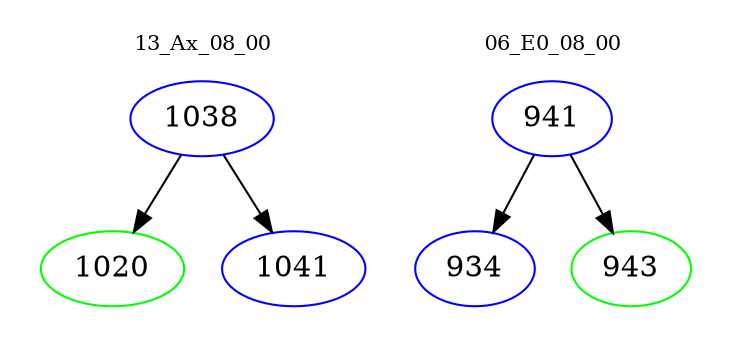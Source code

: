 digraph{
subgraph cluster_0 {
color = white
label = "13_Ax_08_00";
fontsize=10;
T0_1038 [label="1038", color="blue"]
T0_1038 -> T0_1020 [color="black"]
T0_1020 [label="1020", color="green"]
T0_1038 -> T0_1041 [color="black"]
T0_1041 [label="1041", color="blue"]
}
subgraph cluster_1 {
color = white
label = "06_E0_08_00";
fontsize=10;
T1_941 [label="941", color="blue"]
T1_941 -> T1_934 [color="black"]
T1_934 [label="934", color="blue"]
T1_941 -> T1_943 [color="black"]
T1_943 [label="943", color="green"]
}
}
